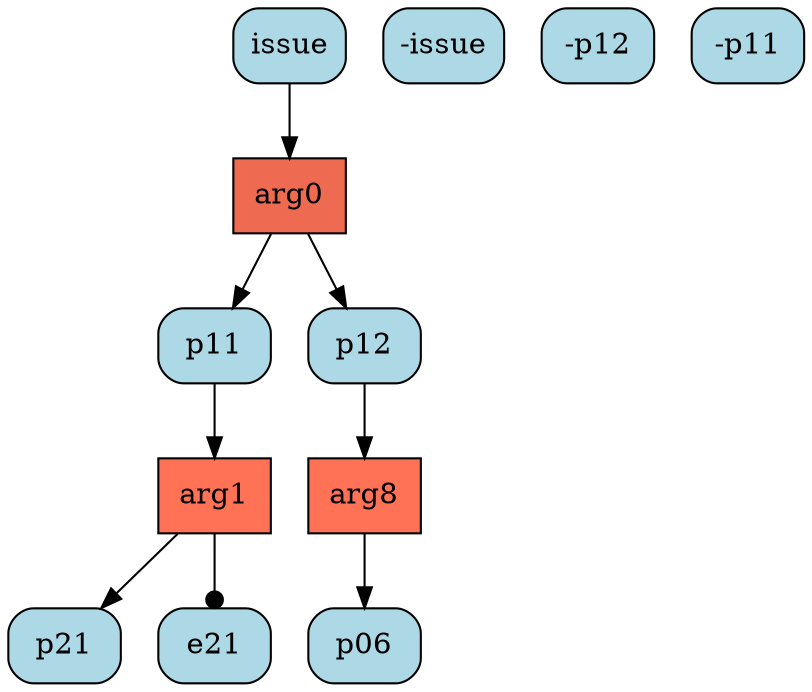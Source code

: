 digraph G{ 
"arg0" [color="black", fillcolor="coral2",fixedsize=false, shape=box, style="filled"]; 
"issue" [color="black", fillcolor="lightblue", fixedsize=false,  shape="box", style="rounded,filled"]; 
"-issue" [color="black", fillcolor="lightblue", fixedsize=false,  shape="box", style="rounded,filled"]; 
"p11" [color="black", fillcolor="lightblue", fixedsize=false,  shape="box", style="rounded,filled"]; 
"p12" [color="black", fillcolor="lightblue", fixedsize=false,  shape="box", style="rounded,filled"]; 
"arg8" [color="black", fillcolor="coral1",fixedsize=false, shape=box, style="filled"]; 
"-p12" [color="black", fillcolor="lightblue", fixedsize=false,  shape="box", style="rounded,filled"]; 
"p06" [color="black", fillcolor="lightblue", fixedsize=false,  shape="box", style="rounded,filled"]; 
"arg1" [color="black", fillcolor="coral1",fixedsize=false, shape=box, style="filled"]; 
"-p11" [color="black", fillcolor="lightblue", fixedsize=false,  shape="box", style="rounded,filled"]; 
"p21" [color="black", fillcolor="lightblue", fixedsize=false,  shape="box", style="rounded,filled"]; 
"e21" [color="black", fillcolor="lightblue", fixedsize=false,  shape="box", style="rounded,filled"]; 
"issue" -> "arg0" ; 
"arg0" -> "p11" ; 
"arg0" -> "p12" ; 
"p12" -> "arg8" ; 
"arg8" -> "p06" ; 
"p11" -> "arg1" ; 
"arg1" -> "p21" ; 
"arg1" -> "e21" [arrowhead=dot] ; 
}
